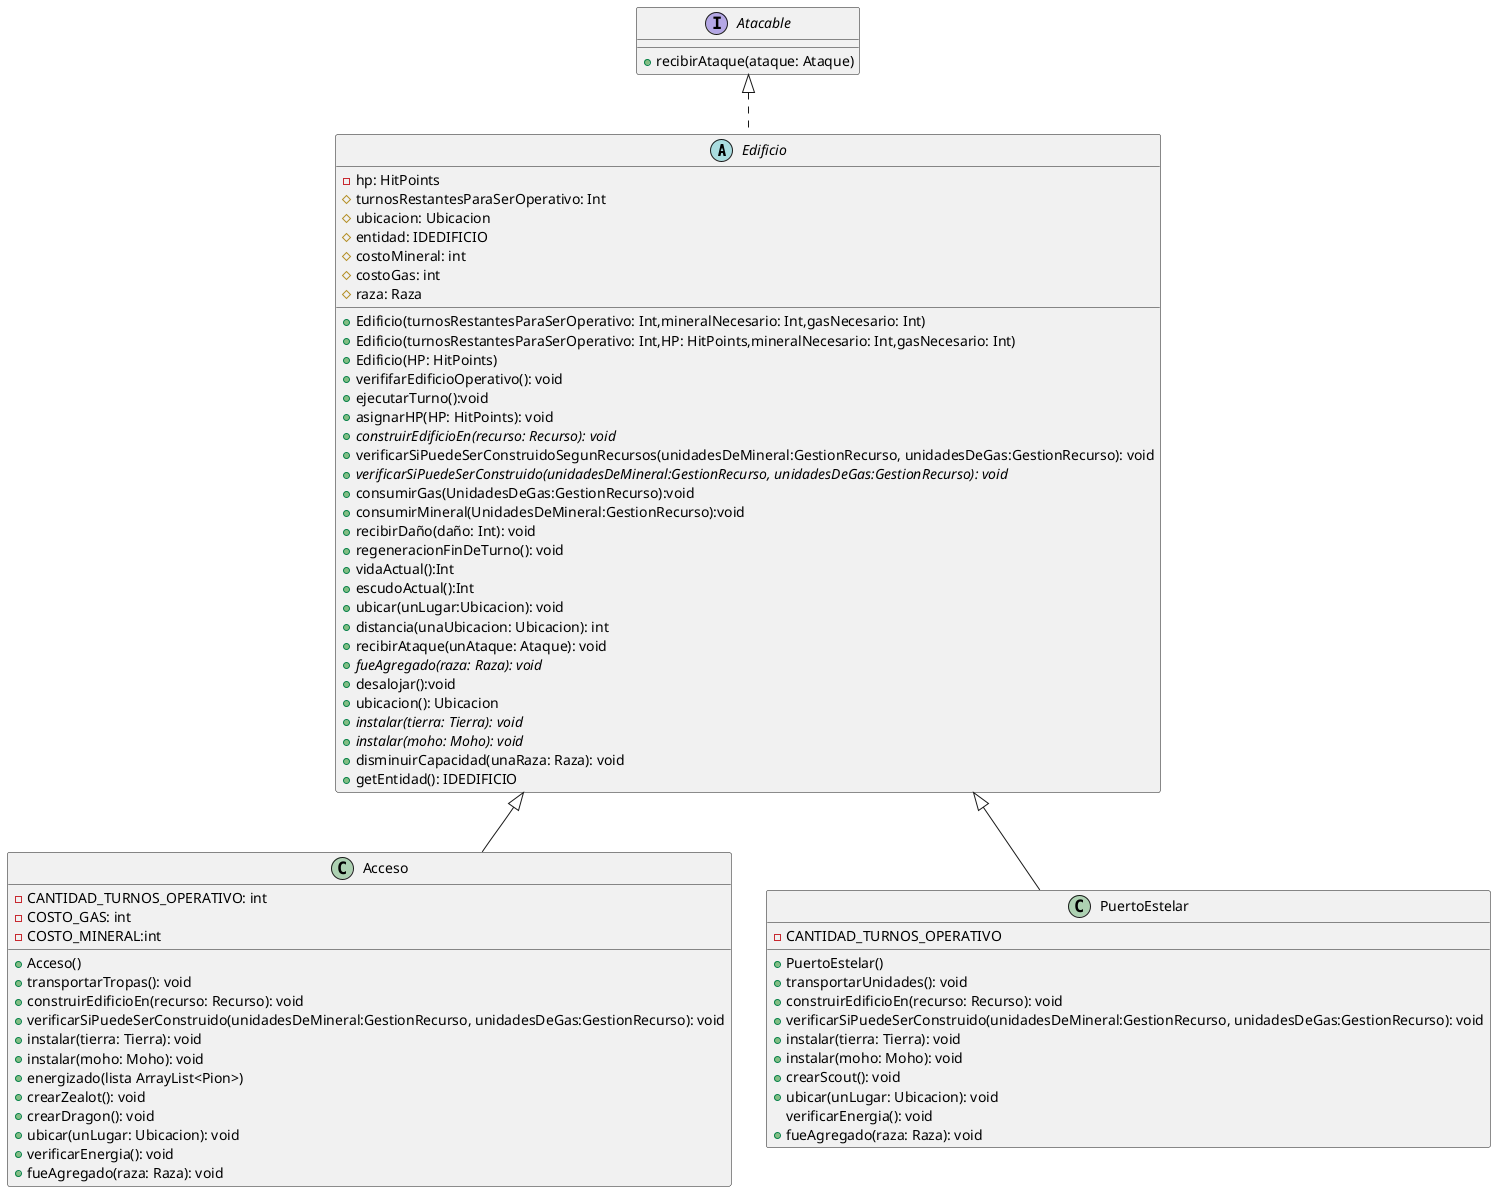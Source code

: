 @startuml
'https://plantuml.com/class-diagram

abstract class Edificio {

    -hp: HitPoints
    #turnosRestantesParaSerOperativo: Int
    #ubicacion: Ubicacion
    #entidad: IDEDIFICIO
    #costoMineral: int
    #costoGas: int
    #raza: Raza

    +Edificio(turnosRestantesParaSerOperativo: Int,mineralNecesario: Int,gasNecesario: Int)
    +Edificio(turnosRestantesParaSerOperativo: Int,HP: HitPoints,mineralNecesario: Int,gasNecesario: Int)
    +Edificio(HP: HitPoints)
    +verififarEdificioOperativo(): void
    +ejecutarTurno():void
    +asignarHP(HP: HitPoints): void
    + {abstract} construirEdificioEn(recurso: Recurso): void
    + verificarSiPuedeSerConstruidoSegunRecursos(unidadesDeMineral:GestionRecurso, unidadesDeGas:GestionRecurso): void
    + {abstract} verificarSiPuedeSerConstruido(unidadesDeMineral:GestionRecurso, unidadesDeGas:GestionRecurso): void
    +consumirGas(UnidadesDeGas:GestionRecurso):void
    +consumirMineral(UnidadesDeMineral:GestionRecurso):void
    +recibirDaño(daño: Int): void
    +regeneracionFinDeTurno(): void
    +vidaActual():Int
    +escudoActual():Int
    + ubicar(unLugar:Ubicacion): void
    + distancia(unaUbicacion: Ubicacion): int
    +recibirAtaque(unAtaque: Ataque): void
    + {abstract} fueAgregado(raza: Raza): void
    +desalojar():void
    +ubicacion(): Ubicacion
    +{abstract} instalar(tierra: Tierra): void
    +{abstract} instalar(moho: Moho): void
    +disminuirCapacidad(unaRaza: Raza): void
    +getEntidad(): IDEDIFICIO


}

class Acceso{
    -CANTIDAD_TURNOS_OPERATIVO: int
    -COSTO_GAS: int
    -COSTO_MINERAL:int

    +Acceso()
    +transportarTropas(): void
    +construirEdificioEn(recurso: Recurso): void
    +verificarSiPuedeSerConstruido(unidadesDeMineral:GestionRecurso, unidadesDeGas:GestionRecurso): void
    +instalar(tierra: Tierra): void
    +instalar(moho: Moho): void
    +energizado(lista ArrayList<Pion>)
    +crearZealot(): void
    +crearDragon(): void
    +ubicar(unLugar: Ubicacion): void
    +verificarEnergia(): void
    + fueAgregado(raza: Raza): void
}

class PuertoEstelar{
    -CANTIDAD_TURNOS_OPERATIVO

    +PuertoEstelar()
    +transportarUnidades(): void
    +construirEdificioEn(recurso: Recurso): void
    +verificarSiPuedeSerConstruido(unidadesDeMineral:GestionRecurso, unidadesDeGas:GestionRecurso): void
    +instalar(tierra: Tierra): void
    +instalar(moho: Moho): void
    +crearScout(): void
    +ubicar(unLugar: Ubicacion): void
    verificarEnergia(): void
    + fueAgregado(raza: Raza): void
}

interface Atacable {
    +recibirAtaque(ataque: Ataque)
}

Edificio <|-- Acceso
Edificio <|-- PuertoEstelar
Atacable <|.. Edificio
@enduml